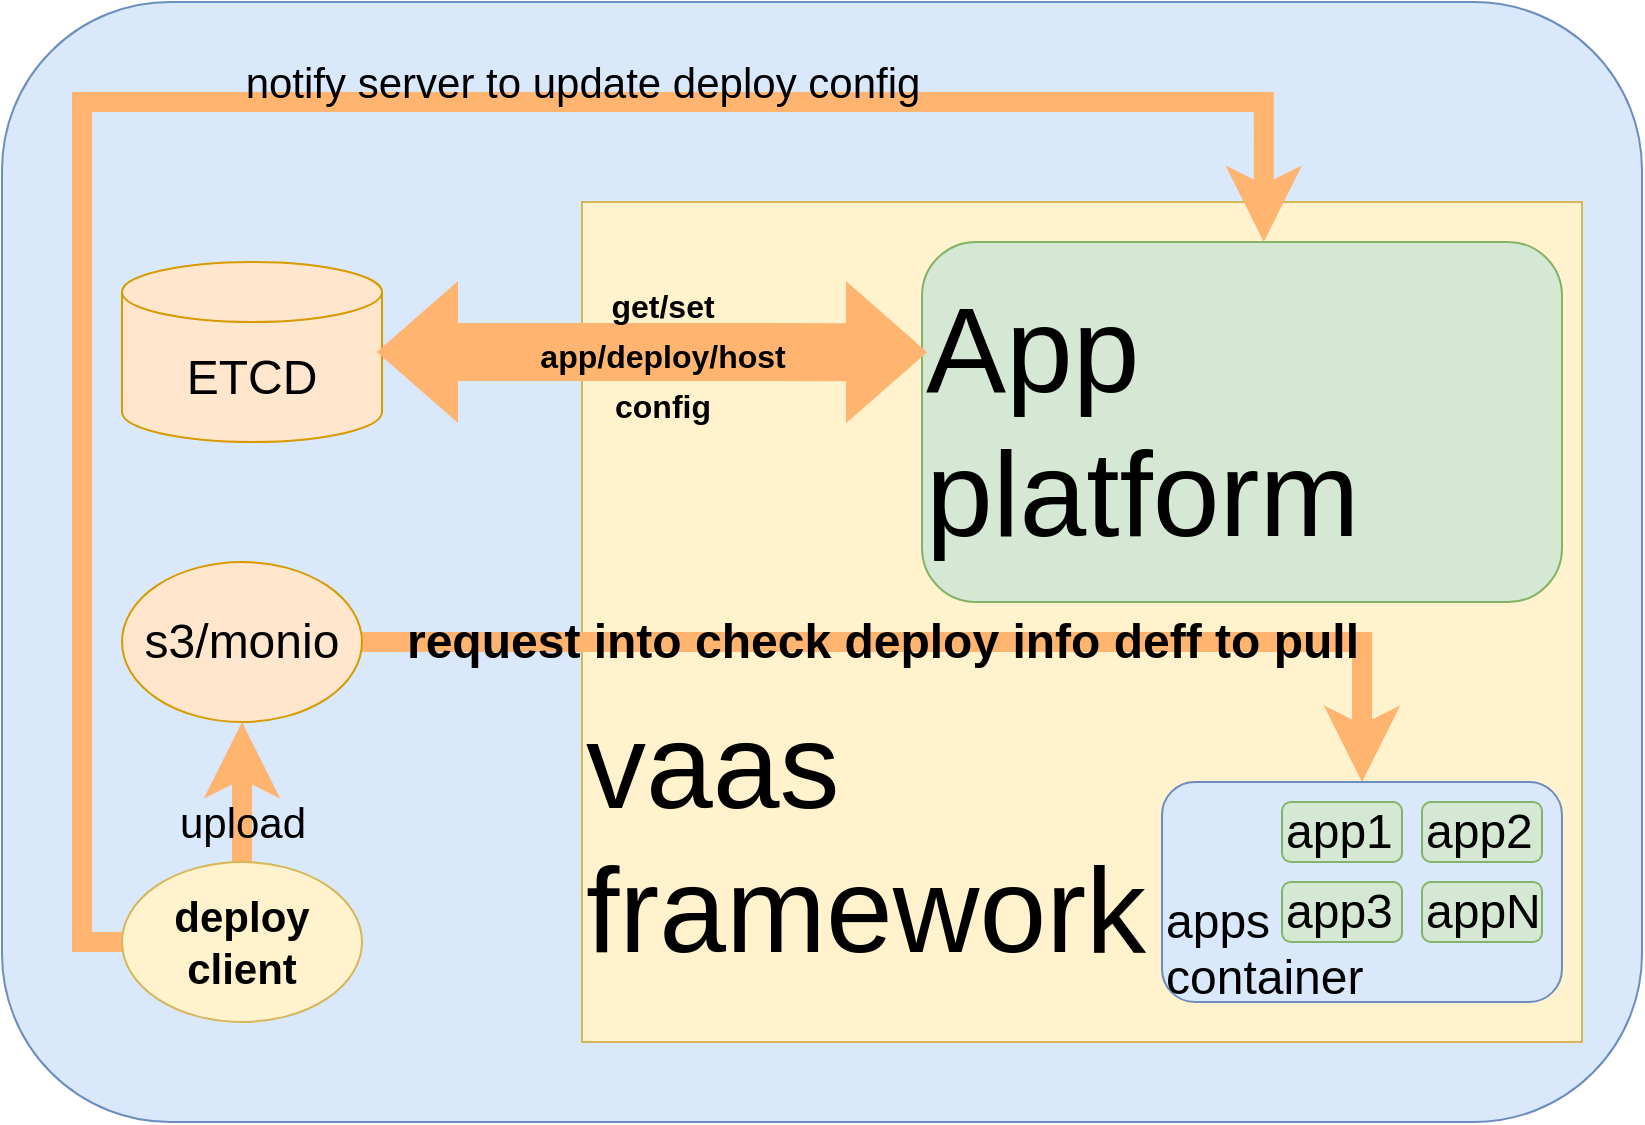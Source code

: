 <mxfile version="15.7.3" type="device"><diagram id="o9SaIiXXhfOPHZmjEUaH" name="第 1 页"><mxGraphModel dx="946" dy="655" grid="1" gridSize="10" guides="1" tooltips="1" connect="1" arrows="1" fold="1" page="1" pageScale="1" pageWidth="827" pageHeight="1169" math="0" shadow="0"><root><mxCell id="0"/><mxCell id="1" parent="0"/><mxCell id="0YZej1Gxh1_2hTZEjceX-44" value="" style="rounded=1;whiteSpace=wrap;html=1;labelBackgroundColor=none;fontSize=21;align=center;fillColor=#dae8fc;strokeColor=#6c8ebf;" parent="1" vertex="1"><mxGeometry x="10" y="80" width="820" height="560" as="geometry"/></mxCell><mxCell id="0YZej1Gxh1_2hTZEjceX-16" value="&lt;font style=&quot;font-size: 60px&quot;&gt;&lt;br&gt;&lt;br&gt;&lt;br&gt;vaas&lt;br&gt;framework&lt;/font&gt;" style="rounded=0;whiteSpace=wrap;html=1;labelBackgroundColor=none;fontSize=12;align=left;fillColor=#fff2cc;strokeColor=#d6b656;" parent="1" vertex="1"><mxGeometry x="300" y="180" width="500" height="420" as="geometry"/></mxCell><mxCell id="0YZej1Gxh1_2hTZEjceX-17" value="App&lt;br&gt;platform" style="rounded=1;whiteSpace=wrap;html=1;labelBackgroundColor=none;fontSize=60;align=left;fillColor=#d5e8d4;strokeColor=#82b366;" parent="1" vertex="1"><mxGeometry x="470" y="200" width="320" height="180" as="geometry"/></mxCell><mxCell id="0YZej1Gxh1_2hTZEjceX-18" value="ETCD" style="shape=cylinder3;whiteSpace=wrap;html=1;boundedLbl=1;backgroundOutline=1;size=15;labelBackgroundColor=none;fontSize=24;align=center;fillColor=#ffe6cc;strokeColor=#d79b00;" parent="1" vertex="1"><mxGeometry x="70" y="210" width="130" height="90" as="geometry"/></mxCell><mxCell id="0YZej1Gxh1_2hTZEjceX-34" style="edgeStyle=orthogonalEdgeStyle;rounded=0;orthogonalLoop=1;jettySize=auto;html=1;fontSize=24;strokeColor=#FFB570;strokeWidth=10;fillColor=#FFB570;" parent="1" source="0YZej1Gxh1_2hTZEjceX-26" target="0YZej1Gxh1_2hTZEjceX-27" edge="1"><mxGeometry relative="1" as="geometry"/></mxCell><mxCell id="0YZej1Gxh1_2hTZEjceX-36" value="&lt;b&gt;request into check deploy info deff to pull&lt;/b&gt;" style="edgeLabel;html=1;align=center;verticalAlign=middle;resizable=0;points=[];fontSize=24;labelBackgroundColor=none;" parent="0YZej1Gxh1_2hTZEjceX-34" vertex="1" connectable="0"><mxGeometry x="-0.249" y="-1" relative="1" as="geometry"><mxPoint x="46" y="-1" as="offset"/></mxGeometry></mxCell><mxCell id="0YZej1Gxh1_2hTZEjceX-26" value="&lt;font style=&quot;font-size: 24px&quot;&gt;s3/monio&lt;/font&gt;" style="ellipse;whiteSpace=wrap;html=1;labelBackgroundColor=none;fontSize=12;align=center;fillColor=#ffe6cc;strokeColor=#d79b00;" parent="1" vertex="1"><mxGeometry x="70" y="360" width="120" height="80" as="geometry"/></mxCell><mxCell id="0YZej1Gxh1_2hTZEjceX-27" value="&lt;br&gt;&lt;br&gt;apps&lt;br&gt;container" style="rounded=1;whiteSpace=wrap;html=1;labelBackgroundColor=none;fontSize=24;align=left;fillColor=#dae8fc;strokeColor=#6c8ebf;" parent="1" vertex="1"><mxGeometry x="590" y="470" width="200" height="110" as="geometry"/></mxCell><mxCell id="0YZej1Gxh1_2hTZEjceX-28" value="app1" style="rounded=1;whiteSpace=wrap;html=1;labelBackgroundColor=none;fontSize=24;align=left;fillColor=#d5e8d4;strokeColor=#82b366;" parent="1" vertex="1"><mxGeometry x="650" y="480" width="60" height="30" as="geometry"/></mxCell><mxCell id="0YZej1Gxh1_2hTZEjceX-29" value="app2" style="rounded=1;whiteSpace=wrap;html=1;labelBackgroundColor=none;fontSize=24;align=left;fillColor=#d5e8d4;strokeColor=#82b366;" parent="1" vertex="1"><mxGeometry x="720" y="480" width="60" height="30" as="geometry"/></mxCell><mxCell id="0YZej1Gxh1_2hTZEjceX-30" value="appN" style="rounded=1;whiteSpace=wrap;html=1;labelBackgroundColor=none;fontSize=24;align=left;fillColor=#d5e8d4;strokeColor=#82b366;" parent="1" vertex="1"><mxGeometry x="720" y="520" width="60" height="30" as="geometry"/></mxCell><mxCell id="0YZej1Gxh1_2hTZEjceX-33" value="app3" style="rounded=1;whiteSpace=wrap;html=1;labelBackgroundColor=none;fontSize=24;align=left;fillColor=#d5e8d4;strokeColor=#82b366;" parent="1" vertex="1"><mxGeometry x="650" y="520" width="60" height="30" as="geometry"/></mxCell><mxCell id="0YZej1Gxh1_2hTZEjceX-38" style="edgeStyle=orthogonalEdgeStyle;rounded=0;orthogonalLoop=1;jettySize=auto;html=1;entryX=0.5;entryY=1;entryDx=0;entryDy=0;fontSize=21;strokeColor=#FFB570;strokeWidth=10;fillColor=#FFB570;" parent="1" source="0YZej1Gxh1_2hTZEjceX-37" target="0YZej1Gxh1_2hTZEjceX-26" edge="1"><mxGeometry relative="1" as="geometry"/></mxCell><mxCell id="0YZej1Gxh1_2hTZEjceX-39" value="upload" style="edgeLabel;html=1;align=center;verticalAlign=middle;resizable=0;points=[];fontSize=21;labelBackgroundColor=none;" parent="0YZej1Gxh1_2hTZEjceX-38" vertex="1" connectable="0"><mxGeometry x="0.114" y="4" relative="1" as="geometry"><mxPoint x="4" y="19" as="offset"/></mxGeometry></mxCell><mxCell id="0YZej1Gxh1_2hTZEjceX-40" style="edgeStyle=orthogonalEdgeStyle;rounded=0;orthogonalLoop=1;jettySize=auto;html=1;entryX=0.534;entryY=0;entryDx=0;entryDy=0;entryPerimeter=0;fontSize=21;strokeColor=#FFB570;strokeWidth=10;fillColor=#FFB570;exitX=0;exitY=0.5;exitDx=0;exitDy=0;" parent="1" source="0YZej1Gxh1_2hTZEjceX-37" target="0YZej1Gxh1_2hTZEjceX-17" edge="1"><mxGeometry relative="1" as="geometry"><Array as="points"><mxPoint x="50" y="550"/><mxPoint x="50" y="130"/><mxPoint x="641" y="130"/></Array></mxGeometry></mxCell><mxCell id="0YZej1Gxh1_2hTZEjceX-41" value="notify server to update deploy config" style="edgeLabel;html=1;align=center;verticalAlign=middle;resizable=0;points=[];fontSize=21;labelBackgroundColor=none;" parent="0YZej1Gxh1_2hTZEjceX-40" vertex="1" connectable="0"><mxGeometry x="0.226" y="-3" relative="1" as="geometry"><mxPoint x="15" y="-13" as="offset"/></mxGeometry></mxCell><mxCell id="0YZej1Gxh1_2hTZEjceX-37" value="&lt;font style=&quot;font-size: 21px&quot;&gt;&lt;b&gt;deploy&lt;br&gt;client&lt;/b&gt;&lt;/font&gt;" style="ellipse;whiteSpace=wrap;html=1;labelBackgroundColor=none;fontSize=16;align=center;fillColor=#fff2cc;strokeColor=#d6b656;" parent="1" vertex="1"><mxGeometry x="70" y="510" width="120" height="80" as="geometry"/></mxCell><mxCell id="0YZej1Gxh1_2hTZEjceX-42" value="" style="shape=flexArrow;endArrow=classic;startArrow=classic;html=1;rounded=0;fontSize=21;strokeColor=#FFB570;strokeWidth=10;fillColor=#FFB570;entryX=0;entryY=0.306;entryDx=0;entryDy=0;entryPerimeter=0;exitX=1;exitY=0.5;exitDx=0;exitDy=0;exitPerimeter=0;" parent="1" source="0YZej1Gxh1_2hTZEjceX-18" target="0YZej1Gxh1_2hTZEjceX-17" edge="1"><mxGeometry width="100" height="100" relative="1" as="geometry"><mxPoint x="250" y="360" as="sourcePoint"/><mxPoint x="350" y="260" as="targetPoint"/></mxGeometry></mxCell><mxCell id="0YZej1Gxh1_2hTZEjceX-43" value="&lt;span style=&quot;font-size: 16px; font-weight: 700;&quot;&gt;get/set&lt;/span&gt;&lt;br style=&quot;padding: 0px; margin: 0px; font-size: 16px; font-weight: 700;&quot;&gt;&lt;span style=&quot;font-size: 16px; font-weight: 700;&quot;&gt;app/deploy/host&lt;/span&gt;&lt;br style=&quot;padding: 0px; margin: 0px; font-size: 16px; font-weight: 700;&quot;&gt;&lt;span style=&quot;font-size: 16px; font-weight: 700;&quot;&gt;config&lt;/span&gt;" style="edgeLabel;html=1;align=center;verticalAlign=middle;resizable=0;points=[];fontSize=21;labelBackgroundColor=none;" parent="0YZej1Gxh1_2hTZEjceX-42" vertex="1" connectable="0"><mxGeometry x="-0.628" y="-6" relative="1" as="geometry"><mxPoint x="90" y="-6" as="offset"/></mxGeometry></mxCell></root></mxGraphModel></diagram></mxfile>